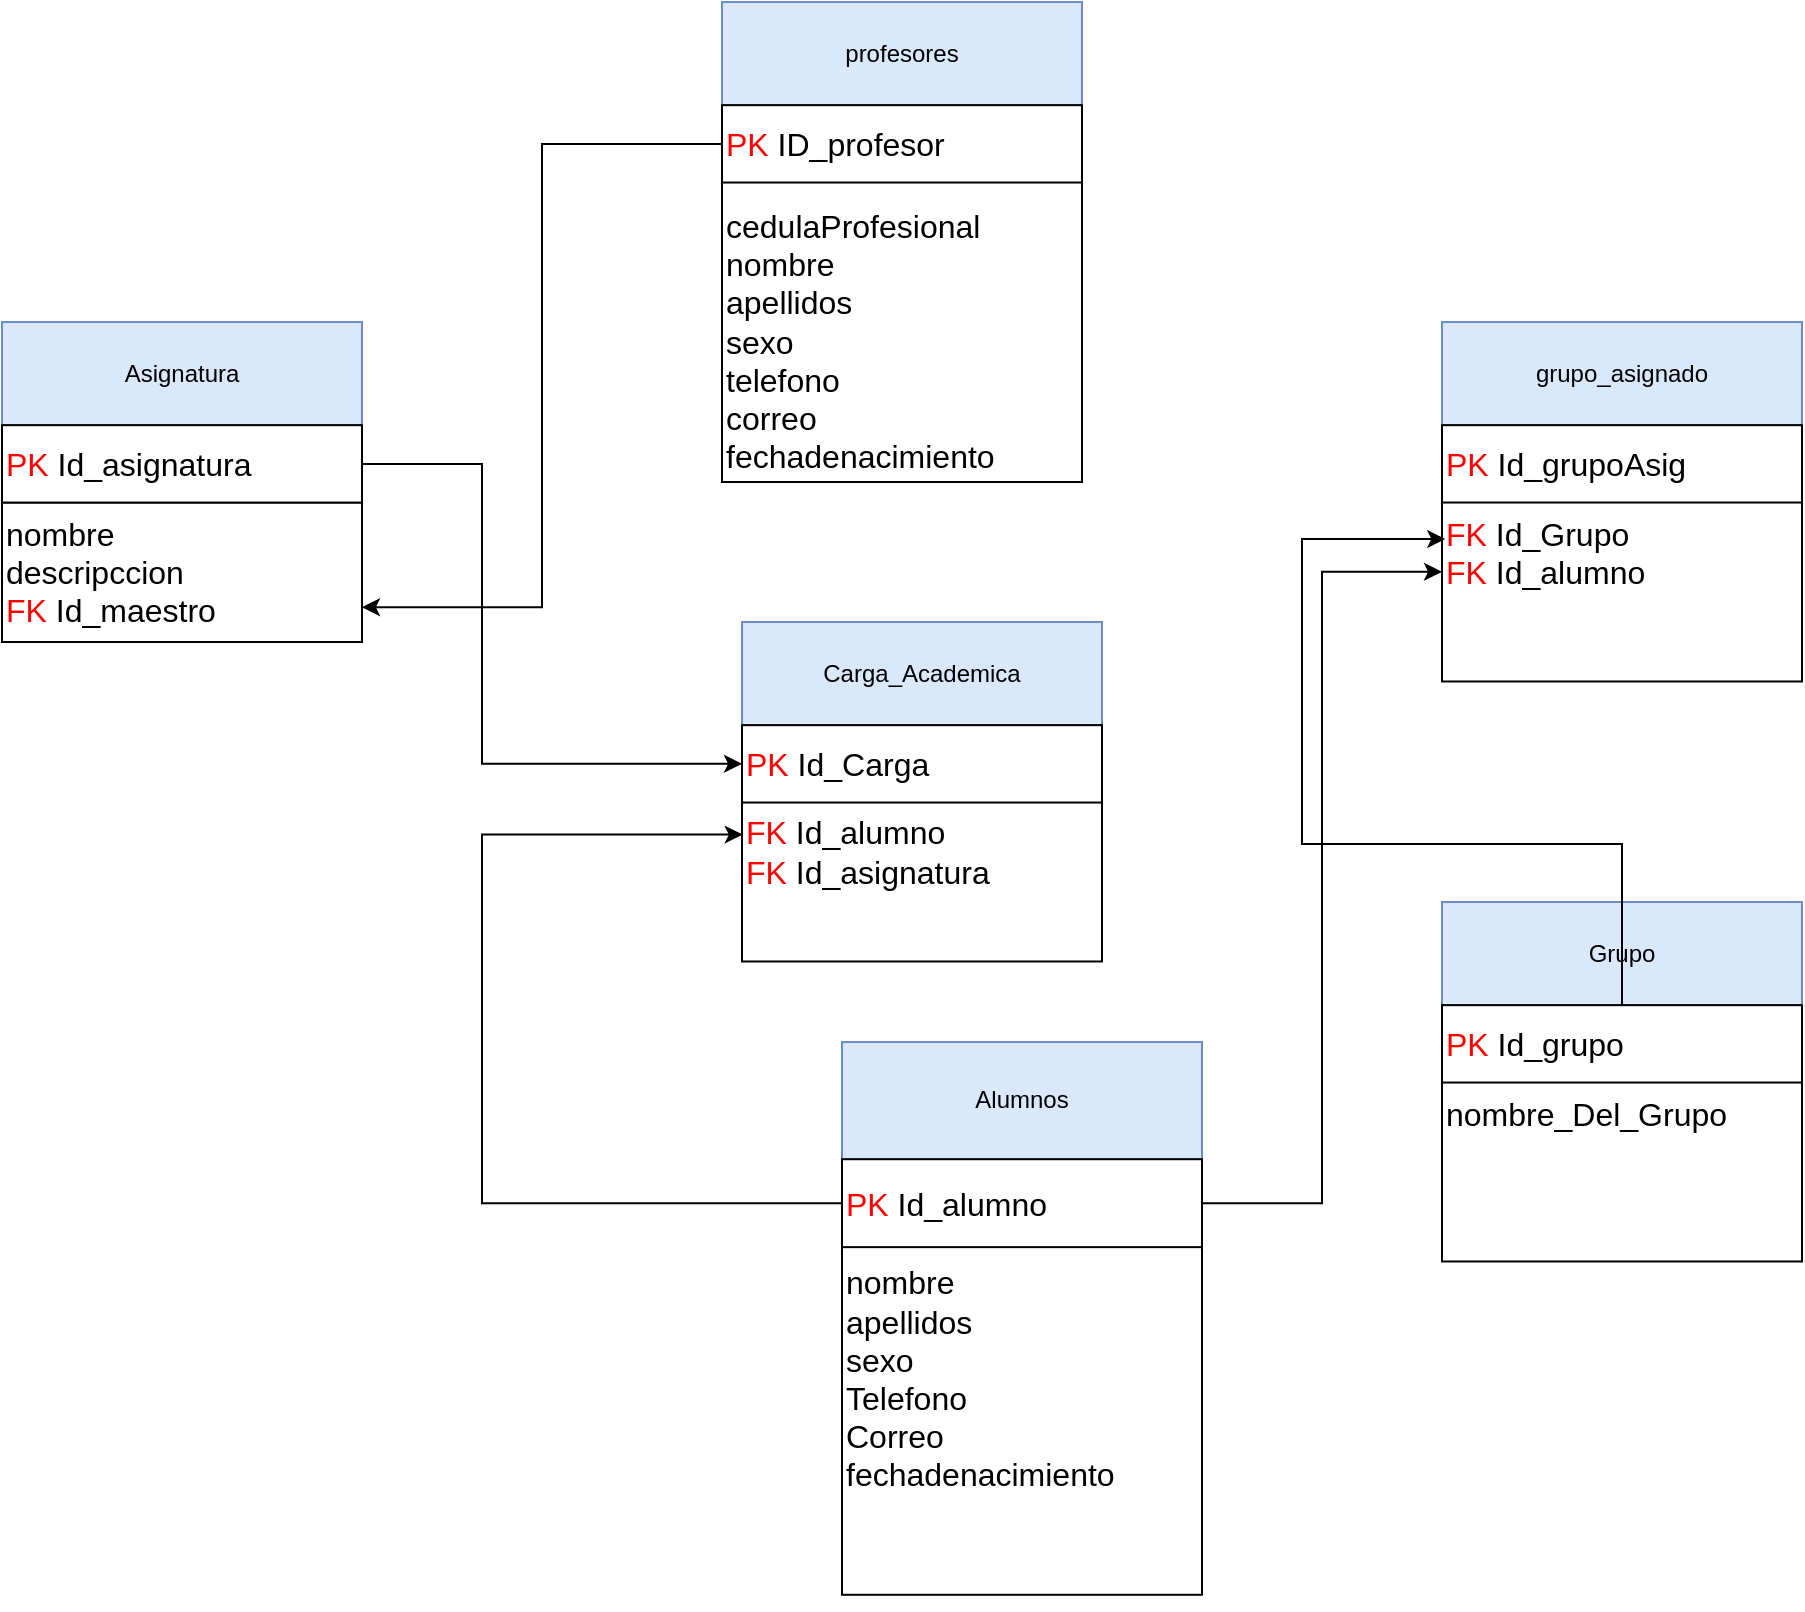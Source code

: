 <mxfile version="22.1.7" type="device">
  <diagram name="Página-1" id="OJS19S_ukoBRvj_Vf0V0">
    <mxGraphModel dx="972" dy="554" grid="1" gridSize="10" guides="1" tooltips="1" connect="1" arrows="1" fold="1" page="1" pageScale="1" pageWidth="2336" pageHeight="1654" math="0" shadow="0">
      <root>
        <mxCell id="0" />
        <mxCell id="1" parent="0" />
        <mxCell id="QxiCuK4DT83r4EnbG2Yx-22" value="" style="group" parent="1" vertex="1" connectable="0">
          <mxGeometry x="400" width="180" height="245" as="geometry" />
        </mxCell>
        <mxCell id="QxiCuK4DT83r4EnbG2Yx-23" value="&lt;div style=&quot;font-size: 16px;&quot;&gt;&lt;span style=&quot;background-color: initial;&quot;&gt;&lt;font style=&quot;font-size: 16px;&quot;&gt;&lt;br&gt;&lt;/font&gt;&lt;/span&gt;&lt;/div&gt;&lt;div style=&quot;font-size: 16px;&quot;&gt;&lt;br&gt;&lt;/div&gt;&lt;div style=&quot;font-size: 16px;&quot;&gt;&lt;span style=&quot;background-color: initial;&quot;&gt;&lt;font style=&quot;font-size: 16px;&quot;&gt;&lt;br&gt;&lt;/font&gt;&lt;/span&gt;&lt;/div&gt;&lt;div style=&quot;font-size: 16px;&quot;&gt;&lt;span style=&quot;background-color: initial;&quot;&gt;&lt;font style=&quot;font-size: 16px;&quot;&gt;cedulaProfesional&lt;/font&gt;&lt;/span&gt;&lt;/div&gt;&lt;div style=&quot;font-size: 16px;&quot;&gt;&lt;span style=&quot;background-color: initial;&quot;&gt;&lt;font style=&quot;font-size: 16px;&quot;&gt;nombre&lt;/font&gt;&lt;/span&gt;&lt;/div&gt;&lt;div style=&quot;font-size: 16px;&quot;&gt;&lt;span style=&quot;background-color: initial;&quot;&gt;&lt;font style=&quot;font-size: 16px;&quot;&gt;apellidos&lt;/font&gt;&lt;/span&gt;&lt;/div&gt;&lt;div style=&quot;font-size: 16px;&quot;&gt;&lt;span style=&quot;background-color: initial;&quot;&gt;&lt;font style=&quot;font-size: 16px;&quot;&gt;sexo&lt;/font&gt;&lt;/span&gt;&lt;/div&gt;&lt;div style=&quot;font-size: 16px;&quot;&gt;telefono&lt;/div&gt;&lt;div style=&quot;font-size: 16px;&quot;&gt;correo&lt;/div&gt;&lt;div style=&quot;font-size: 16px;&quot;&gt;fechadenacimiento&lt;br&gt;&lt;/div&gt;&lt;div style=&quot;font-size: 16px;&quot;&gt;&lt;br&gt;&lt;/div&gt;&lt;div style=&quot;font-size: 16px;&quot;&gt;&lt;br&gt;&lt;/div&gt;&lt;div style=&quot;&quot;&gt;&lt;/div&gt;&lt;div style=&quot;&quot;&gt;&lt;/div&gt;" style="rounded=0;whiteSpace=wrap;html=1;align=left;" parent="QxiCuK4DT83r4EnbG2Yx-22" vertex="1">
          <mxGeometry y="80" width="180" height="160" as="geometry" />
        </mxCell>
        <mxCell id="QxiCuK4DT83r4EnbG2Yx-24" value="profesores" style="rounded=0;whiteSpace=wrap;html=1;fillColor=#dae8fc;strokeColor=#6c8ebf;" parent="QxiCuK4DT83r4EnbG2Yx-22" vertex="1">
          <mxGeometry width="180" height="51.579" as="geometry" />
        </mxCell>
        <mxCell id="QxiCuK4DT83r4EnbG2Yx-25" value="&lt;span style=&quot;&quot;&gt;&lt;font color=&quot;#ff0000&quot;&gt;PK&lt;/font&gt; ID_profesor&lt;/span&gt;" style="rounded=0;whiteSpace=wrap;html=1;fontSize=16;align=left;" parent="QxiCuK4DT83r4EnbG2Yx-22" vertex="1">
          <mxGeometry y="51.579" width="180" height="38.684" as="geometry" />
        </mxCell>
        <mxCell id="QxiCuK4DT83r4EnbG2Yx-45" value="" style="group" parent="1" vertex="1" connectable="0">
          <mxGeometry x="40" y="160" width="180" height="160" as="geometry" />
        </mxCell>
        <mxCell id="QxiCuK4DT83r4EnbG2Yx-27" value="&lt;div style=&quot;font-size: 16px;&quot;&gt;&lt;span style=&quot;background-color: initial;&quot;&gt;nombre&lt;/span&gt;&lt;/div&gt;&lt;div style=&quot;font-size: 16px;&quot;&gt;&lt;span style=&quot;background-color: initial;&quot;&gt;descripccion&lt;/span&gt;&lt;/div&gt;&lt;div style=&quot;font-size: 16px;&quot;&gt;&lt;font style=&quot;border-color: var(--border-color);&quot; color=&quot;#ff0000&quot;&gt;FK&lt;/font&gt;&amp;nbsp;Id_maestro&lt;/div&gt;&lt;div style=&quot;&quot;&gt;&lt;/div&gt;&lt;div style=&quot;&quot;&gt;&lt;/div&gt;" style="rounded=0;whiteSpace=wrap;html=1;align=left;" parent="QxiCuK4DT83r4EnbG2Yx-45" vertex="1">
          <mxGeometry y="90.26" width="180" height="69.74" as="geometry" />
        </mxCell>
        <mxCell id="QxiCuK4DT83r4EnbG2Yx-28" value="Asignatura" style="rounded=0;whiteSpace=wrap;html=1;fillColor=#dae8fc;strokeColor=#6c8ebf;" parent="QxiCuK4DT83r4EnbG2Yx-45" vertex="1">
          <mxGeometry width="180" height="51.579" as="geometry" />
        </mxCell>
        <mxCell id="QxiCuK4DT83r4EnbG2Yx-29" value="&lt;span style=&quot;&quot;&gt;&lt;font color=&quot;#ff0000&quot;&gt;PK&lt;/font&gt; Id_asignatura&lt;/span&gt;" style="rounded=0;whiteSpace=wrap;html=1;fontSize=16;align=left;" parent="QxiCuK4DT83r4EnbG2Yx-45" vertex="1">
          <mxGeometry y="51.579" width="180" height="38.684" as="geometry" />
        </mxCell>
        <mxCell id="QxiCuK4DT83r4EnbG2Yx-46" value="" style="group" parent="1" vertex="1" connectable="0">
          <mxGeometry x="760" y="160" width="180" height="169.74" as="geometry" />
        </mxCell>
        <mxCell id="QxiCuK4DT83r4EnbG2Yx-42" value="&lt;div style=&quot;font-size: 16px;&quot;&gt;&lt;br&gt;&lt;/div&gt;&lt;font style=&quot;font-size: 16px;&quot;&gt;&lt;font style=&quot;border-color: var(--border-color); font-size: 16px;&quot; color=&quot;#ff0000&quot;&gt;FK&lt;/font&gt;&lt;font style=&quot;font-size: 16px;&quot;&gt;&amp;nbsp;Id_Grupo&lt;/font&gt;&lt;/font&gt;&lt;div style=&quot;font-size: 16px;&quot;&gt;&lt;font style=&quot;background-color: initial; border-color: var(--border-color);&quot; color=&quot;#ff0000&quot;&gt;FK&lt;/font&gt;&lt;span style=&quot;background-color: initial;&quot;&gt;&amp;nbsp;Id_alumno&lt;/span&gt;&lt;br&gt;&lt;/div&gt;&lt;div style=&quot;font-size: 16px;&quot;&gt;&lt;br&gt;&lt;/div&gt;&lt;div style=&quot;font-size: 16px;&quot;&gt;&lt;br&gt;&lt;/div&gt;&lt;div style=&quot;&quot;&gt;&lt;/div&gt;&lt;div style=&quot;&quot;&gt;&lt;/div&gt;" style="rounded=0;whiteSpace=wrap;html=1;align=left;" parent="QxiCuK4DT83r4EnbG2Yx-46" vertex="1">
          <mxGeometry y="70" width="180" height="109.74" as="geometry" />
        </mxCell>
        <mxCell id="QxiCuK4DT83r4EnbG2Yx-43" value="grupo_asignado" style="rounded=0;whiteSpace=wrap;html=1;fillColor=#dae8fc;strokeColor=#6c8ebf;" parent="QxiCuK4DT83r4EnbG2Yx-46" vertex="1">
          <mxGeometry width="180" height="51.579" as="geometry" />
        </mxCell>
        <mxCell id="QxiCuK4DT83r4EnbG2Yx-44" value="&lt;span style=&quot;&quot;&gt;&lt;font color=&quot;#ff0000&quot;&gt;PK&lt;/font&gt; Id_grupoAsig&lt;/span&gt;" style="rounded=0;whiteSpace=wrap;html=1;fontSize=16;align=left;" parent="QxiCuK4DT83r4EnbG2Yx-46" vertex="1">
          <mxGeometry y="51.579" width="180" height="38.684" as="geometry" />
        </mxCell>
        <mxCell id="QxiCuK4DT83r4EnbG2Yx-47" value="" style="group" parent="1" vertex="1" connectable="0">
          <mxGeometry x="460" y="520" width="180" height="270" as="geometry" />
        </mxCell>
        <mxCell id="QxiCuK4DT83r4EnbG2Yx-18" value="&lt;div style=&quot;font-size: 16px;&quot;&gt;&lt;span style=&quot;background-color: initial;&quot;&gt;&lt;font style=&quot;font-size: 16px;&quot;&gt;&lt;br&gt;&lt;/font&gt;&lt;/span&gt;&lt;/div&gt;&lt;div style=&quot;font-size: 16px;&quot;&gt;&lt;br&gt;&lt;/div&gt;&lt;div style=&quot;font-size: 16px;&quot;&gt;&lt;span style=&quot;background-color: initial;&quot;&gt;&lt;font style=&quot;font-size: 16px;&quot;&gt;nombre&lt;/font&gt;&lt;/span&gt;&lt;/div&gt;&lt;div style=&quot;font-size: 16px;&quot;&gt;&lt;span style=&quot;background-color: initial;&quot;&gt;&lt;font style=&quot;font-size: 16px;&quot;&gt;apellidos&lt;/font&gt;&lt;/span&gt;&lt;/div&gt;&lt;div style=&quot;font-size: 16px;&quot;&gt;&lt;span style=&quot;background-color: initial;&quot;&gt;&lt;font style=&quot;font-size: 16px;&quot;&gt;sexo&lt;/font&gt;&lt;/span&gt;&lt;/div&gt;&lt;div style=&quot;font-size: 16px;&quot;&gt;Telefono&lt;/div&gt;&lt;div style=&quot;font-size: 16px;&quot;&gt;Correo&lt;/div&gt;&lt;div style=&quot;font-size: 16px;&quot;&gt;&lt;span style=&quot;background-color: initial;&quot;&gt;fechadenacimiento&lt;/span&gt;&lt;br&gt;&lt;/div&gt;&lt;div style=&quot;font-size: 16px;&quot;&gt;&lt;div style=&quot;border-color: var(--border-color);&quot;&gt;&lt;br&gt;&lt;/div&gt;&lt;div style=&quot;border-color: var(--border-color);&quot;&gt;&lt;br style=&quot;border-color: var(--border-color);&quot;&gt;&lt;/div&gt;&lt;/div&gt;&lt;div style=&quot;font-size: 16px;&quot;&gt;&lt;br&gt;&lt;/div&gt;&lt;div style=&quot;&quot;&gt;&lt;/div&gt;&lt;div style=&quot;&quot;&gt;&lt;/div&gt;" style="rounded=0;whiteSpace=wrap;html=1;align=left;" parent="QxiCuK4DT83r4EnbG2Yx-47" vertex="1">
          <mxGeometry y="80.26" width="180" height="196.14" as="geometry" />
        </mxCell>
        <mxCell id="QxiCuK4DT83r4EnbG2Yx-19" value="Alumnos" style="rounded=0;whiteSpace=wrap;html=1;fillColor=#dae8fc;strokeColor=#6c8ebf;" parent="QxiCuK4DT83r4EnbG2Yx-47" vertex="1">
          <mxGeometry width="180" height="58.612" as="geometry" />
        </mxCell>
        <mxCell id="QxiCuK4DT83r4EnbG2Yx-20" value="&lt;span style=&quot;&quot;&gt;&lt;font color=&quot;#ff0000&quot;&gt;PK&lt;/font&gt; Id_alumno&lt;/span&gt;" style="rounded=0;whiteSpace=wrap;html=1;fontSize=16;align=left;" parent="QxiCuK4DT83r4EnbG2Yx-47" vertex="1">
          <mxGeometry y="58.612" width="180" height="43.959" as="geometry" />
        </mxCell>
        <mxCell id="QxiCuK4DT83r4EnbG2Yx-55" style="edgeStyle=orthogonalEdgeStyle;rounded=0;orthogonalLoop=1;jettySize=auto;html=1;exitX=1;exitY=0.5;exitDx=0;exitDy=0;entryX=0;entryY=0.5;entryDx=0;entryDy=0;" parent="1" source="QxiCuK4DT83r4EnbG2Yx-20" target="QxiCuK4DT83r4EnbG2Yx-42" edge="1">
          <mxGeometry relative="1" as="geometry" />
        </mxCell>
        <mxCell id="vQR3HoRXsIh2cvbY-756-3" style="edgeStyle=orthogonalEdgeStyle;rounded=0;orthogonalLoop=1;jettySize=auto;html=1;entryX=1;entryY=0.75;entryDx=0;entryDy=0;" parent="1" source="QxiCuK4DT83r4EnbG2Yx-25" target="QxiCuK4DT83r4EnbG2Yx-27" edge="1">
          <mxGeometry relative="1" as="geometry" />
        </mxCell>
        <mxCell id="vQR3HoRXsIh2cvbY-756-5" value="" style="group" parent="1" vertex="1" connectable="0">
          <mxGeometry x="410" y="310" width="180" height="169.74" as="geometry" />
        </mxCell>
        <mxCell id="vQR3HoRXsIh2cvbY-756-6" value="&lt;div style=&quot;font-size: 16px;&quot;&gt;&lt;br&gt;&lt;/div&gt;&lt;div style=&quot;font-size: 16px;&quot;&gt;&lt;font style=&quot;border-color: var(--border-color);&quot; color=&quot;#ff0000&quot;&gt;FK&lt;/font&gt;&amp;nbsp;Id_alumno&lt;span style=&quot;background-color: initial;&quot;&gt;&lt;br&gt;&lt;/span&gt;&lt;/div&gt;&lt;div style=&quot;font-size: 16px;&quot;&gt;&lt;font style=&quot;border-color: var(--border-color);&quot; color=&quot;#ff0000&quot;&gt;FK&lt;/font&gt;&amp;nbsp;Id_asignatura&lt;br&gt;&lt;/div&gt;&lt;div style=&quot;font-size: 16px;&quot;&gt;&lt;br&gt;&lt;/div&gt;&lt;div style=&quot;&quot;&gt;&lt;/div&gt;&lt;div style=&quot;&quot;&gt;&lt;/div&gt;" style="rounded=0;whiteSpace=wrap;html=1;align=left;" parent="vQR3HoRXsIh2cvbY-756-5" vertex="1">
          <mxGeometry y="60" width="180" height="109.74" as="geometry" />
        </mxCell>
        <mxCell id="vQR3HoRXsIh2cvbY-756-7" value="Carga_Academica" style="rounded=0;whiteSpace=wrap;html=1;fillColor=#dae8fc;strokeColor=#6c8ebf;" parent="vQR3HoRXsIh2cvbY-756-5" vertex="1">
          <mxGeometry width="180" height="51.579" as="geometry" />
        </mxCell>
        <mxCell id="vQR3HoRXsIh2cvbY-756-8" value="&lt;span style=&quot;&quot;&gt;&lt;font color=&quot;#ff0000&quot;&gt;PK&lt;/font&gt;&amp;nbsp;Id_Carga&lt;/span&gt;" style="rounded=0;whiteSpace=wrap;html=1;fontSize=16;align=left;" parent="vQR3HoRXsIh2cvbY-756-5" vertex="1">
          <mxGeometry y="51.579" width="180" height="38.684" as="geometry" />
        </mxCell>
        <mxCell id="vQR3HoRXsIh2cvbY-756-9" style="edgeStyle=orthogonalEdgeStyle;rounded=0;orthogonalLoop=1;jettySize=auto;html=1;entryX=0.002;entryY=0.422;entryDx=0;entryDy=0;entryPerimeter=0;" parent="1" source="QxiCuK4DT83r4EnbG2Yx-20" target="vQR3HoRXsIh2cvbY-756-6" edge="1">
          <mxGeometry relative="1" as="geometry">
            <Array as="points">
              <mxPoint x="280" y="601" />
              <mxPoint x="280" y="416" />
            </Array>
          </mxGeometry>
        </mxCell>
        <mxCell id="vQR3HoRXsIh2cvbY-756-10" style="edgeStyle=orthogonalEdgeStyle;rounded=0;orthogonalLoop=1;jettySize=auto;html=1;entryX=0;entryY=0.5;entryDx=0;entryDy=0;" parent="1" source="QxiCuK4DT83r4EnbG2Yx-29" target="vQR3HoRXsIh2cvbY-756-8" edge="1">
          <mxGeometry relative="1" as="geometry">
            <Array as="points">
              <mxPoint x="280" y="231" />
              <mxPoint x="280" y="381" />
            </Array>
          </mxGeometry>
        </mxCell>
        <mxCell id="Plpl3H8io_SOqdq58ebd-1" value="" style="group" vertex="1" connectable="0" parent="1">
          <mxGeometry x="760" y="450" width="180" height="169.74" as="geometry" />
        </mxCell>
        <mxCell id="Plpl3H8io_SOqdq58ebd-2" value="&lt;div style=&quot;font-size: 16px;&quot;&gt;&lt;br&gt;&lt;/div&gt;&lt;div style=&quot;font-size: 16px;&quot;&gt;nombre_Del_Grupo&lt;/div&gt;&lt;div style=&quot;font-size: 16px;&quot;&gt;&lt;span style=&quot;background-color: initial;&quot;&gt;&lt;br&gt;&lt;/span&gt;&lt;/div&gt;&lt;div style=&quot;font-size: 16px;&quot;&gt;&lt;br&gt;&lt;/div&gt;&lt;div style=&quot;font-size: 16px;&quot;&gt;&lt;br&gt;&lt;/div&gt;&lt;div style=&quot;&quot;&gt;&lt;/div&gt;&lt;div style=&quot;&quot;&gt;&lt;/div&gt;" style="rounded=0;whiteSpace=wrap;html=1;align=left;" vertex="1" parent="Plpl3H8io_SOqdq58ebd-1">
          <mxGeometry y="70" width="180" height="109.74" as="geometry" />
        </mxCell>
        <mxCell id="Plpl3H8io_SOqdq58ebd-3" value="Grupo" style="rounded=0;whiteSpace=wrap;html=1;fillColor=#dae8fc;strokeColor=#6c8ebf;" vertex="1" parent="Plpl3H8io_SOqdq58ebd-1">
          <mxGeometry width="180" height="51.579" as="geometry" />
        </mxCell>
        <mxCell id="Plpl3H8io_SOqdq58ebd-4" value="&lt;span style=&quot;&quot;&gt;&lt;font color=&quot;#ff0000&quot;&gt;PK&lt;/font&gt; Id_grupo&lt;/span&gt;" style="rounded=0;whiteSpace=wrap;html=1;fontSize=16;align=left;" vertex="1" parent="Plpl3H8io_SOqdq58ebd-1">
          <mxGeometry y="51.579" width="180" height="38.684" as="geometry" />
        </mxCell>
        <mxCell id="Plpl3H8io_SOqdq58ebd-6" style="edgeStyle=orthogonalEdgeStyle;rounded=0;orthogonalLoop=1;jettySize=auto;html=1;entryX=0.009;entryY=0.351;entryDx=0;entryDy=0;entryPerimeter=0;" edge="1" parent="1" source="Plpl3H8io_SOqdq58ebd-4" target="QxiCuK4DT83r4EnbG2Yx-42">
          <mxGeometry relative="1" as="geometry">
            <Array as="points">
              <mxPoint x="850" y="421" />
              <mxPoint x="690" y="421" />
              <mxPoint x="690" y="269" />
            </Array>
          </mxGeometry>
        </mxCell>
      </root>
    </mxGraphModel>
  </diagram>
</mxfile>
